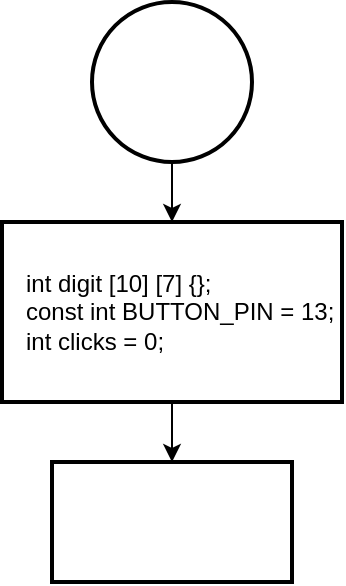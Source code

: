 <mxfile version="24.2.1" type="github">
  <diagram id="C5RBs43oDa-KdzZeNtuy" name="Page-1">
    <mxGraphModel dx="994" dy="600" grid="1" gridSize="10" guides="1" tooltips="1" connect="1" arrows="1" fold="1" page="1" pageScale="1" pageWidth="827" pageHeight="1169" math="0" shadow="0">
      <root>
        <mxCell id="WIyWlLk6GJQsqaUBKTNV-0" />
        <mxCell id="WIyWlLk6GJQsqaUBKTNV-1" parent="WIyWlLk6GJQsqaUBKTNV-0" />
        <mxCell id="KbMPlIY5UveXOfdK7gHr-2" value="" style="edgeStyle=orthogonalEdgeStyle;rounded=0;orthogonalLoop=1;jettySize=auto;html=1;" edge="1" parent="WIyWlLk6GJQsqaUBKTNV-1" source="KbMPlIY5UveXOfdK7gHr-0" target="KbMPlIY5UveXOfdK7gHr-1">
          <mxGeometry relative="1" as="geometry" />
        </mxCell>
        <mxCell id="KbMPlIY5UveXOfdK7gHr-0" value="" style="strokeWidth=2;html=1;shape=mxgraph.flowchart.start_2;whiteSpace=wrap;" vertex="1" parent="WIyWlLk6GJQsqaUBKTNV-1">
          <mxGeometry x="360" y="40" width="80" height="80" as="geometry" />
        </mxCell>
        <mxCell id="KbMPlIY5UveXOfdK7gHr-5" value="" style="edgeStyle=orthogonalEdgeStyle;rounded=0;orthogonalLoop=1;jettySize=auto;html=1;" edge="1" parent="WIyWlLk6GJQsqaUBKTNV-1" source="KbMPlIY5UveXOfdK7gHr-1" target="KbMPlIY5UveXOfdK7gHr-4">
          <mxGeometry relative="1" as="geometry" />
        </mxCell>
        <mxCell id="KbMPlIY5UveXOfdK7gHr-1" value="&amp;nbsp; &amp;nbsp;int digit [10] [7] {};&lt;div&gt;&amp;nbsp; &amp;nbsp;const int BUTTON_PIN = 13;&lt;/div&gt;&lt;div&gt;&amp;nbsp; &amp;nbsp;int clicks = 0;&lt;/div&gt;" style="whiteSpace=wrap;html=1;strokeWidth=2;align=left;" vertex="1" parent="WIyWlLk6GJQsqaUBKTNV-1">
          <mxGeometry x="315" y="150" width="170" height="90" as="geometry" />
        </mxCell>
        <mxCell id="KbMPlIY5UveXOfdK7gHr-4" value="" style="whiteSpace=wrap;html=1;align=left;strokeWidth=2;" vertex="1" parent="WIyWlLk6GJQsqaUBKTNV-1">
          <mxGeometry x="340" y="270" width="120" height="60" as="geometry" />
        </mxCell>
      </root>
    </mxGraphModel>
  </diagram>
</mxfile>
